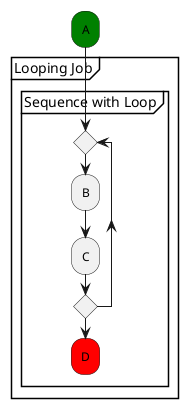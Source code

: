 @startuml
#green:A;
partition "Looping Job" {
  group "Sequence with Loop"
    repeat
      :B;
      :C;
    repeat while
    #red:D;
  end group
}
@enduml
